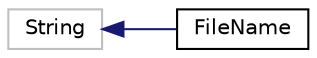 digraph "Graphical Class Hierarchy"
{
  edge [fontname="Helvetica",fontsize="10",labelfontname="Helvetica",labelfontsize="10"];
  node [fontname="Helvetica",fontsize="10",shape=record];
  rankdir="LR";
  Node412 [label="String",height=0.2,width=0.4,color="grey75", fillcolor="white", style="filled"];
  Node412 -> Node0 [dir="back",color="midnightblue",fontsize="10",style="solid",fontname="Helvetica"];
  Node0 [label="FileName",height=0.2,width=0.4,color="black", fillcolor="white", style="filled",URL="$classFileName.html"];
}
